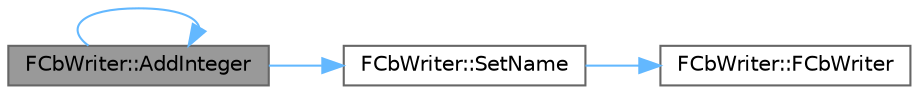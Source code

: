 digraph "FCbWriter::AddInteger"
{
 // INTERACTIVE_SVG=YES
 // LATEX_PDF_SIZE
  bgcolor="transparent";
  edge [fontname=Helvetica,fontsize=10,labelfontname=Helvetica,labelfontsize=10];
  node [fontname=Helvetica,fontsize=10,shape=box,height=0.2,width=0.4];
  rankdir="LR";
  Node1 [id="Node000001",label="FCbWriter::AddInteger",height=0.2,width=0.4,color="gray40", fillcolor="grey60", style="filled", fontcolor="black",tooltip="Write an integer field."];
  Node1 -> Node1 [id="edge1_Node000001_Node000001",color="steelblue1",style="solid",tooltip=" "];
  Node1 -> Node2 [id="edge2_Node000001_Node000002",color="steelblue1",style="solid",tooltip=" "];
  Node2 [id="Node000002",label="FCbWriter::SetName",height=0.2,width=0.4,color="grey40", fillcolor="white", style="filled",URL="$dc/d63/classFCbWriter.html#afa6a3fdd3c4f59435dfceb7a0141d010",tooltip="Sets the name of the next field to be written."];
  Node2 -> Node3 [id="edge3_Node000002_Node000003",color="steelblue1",style="solid",tooltip=" "];
  Node3 [id="Node000003",label="FCbWriter::FCbWriter",height=0.2,width=0.4,color="grey40", fillcolor="white", style="filled",URL="$dc/d63/classFCbWriter.html#a416cb37a6896886db178766bd6912e9b",tooltip=" "];
}
